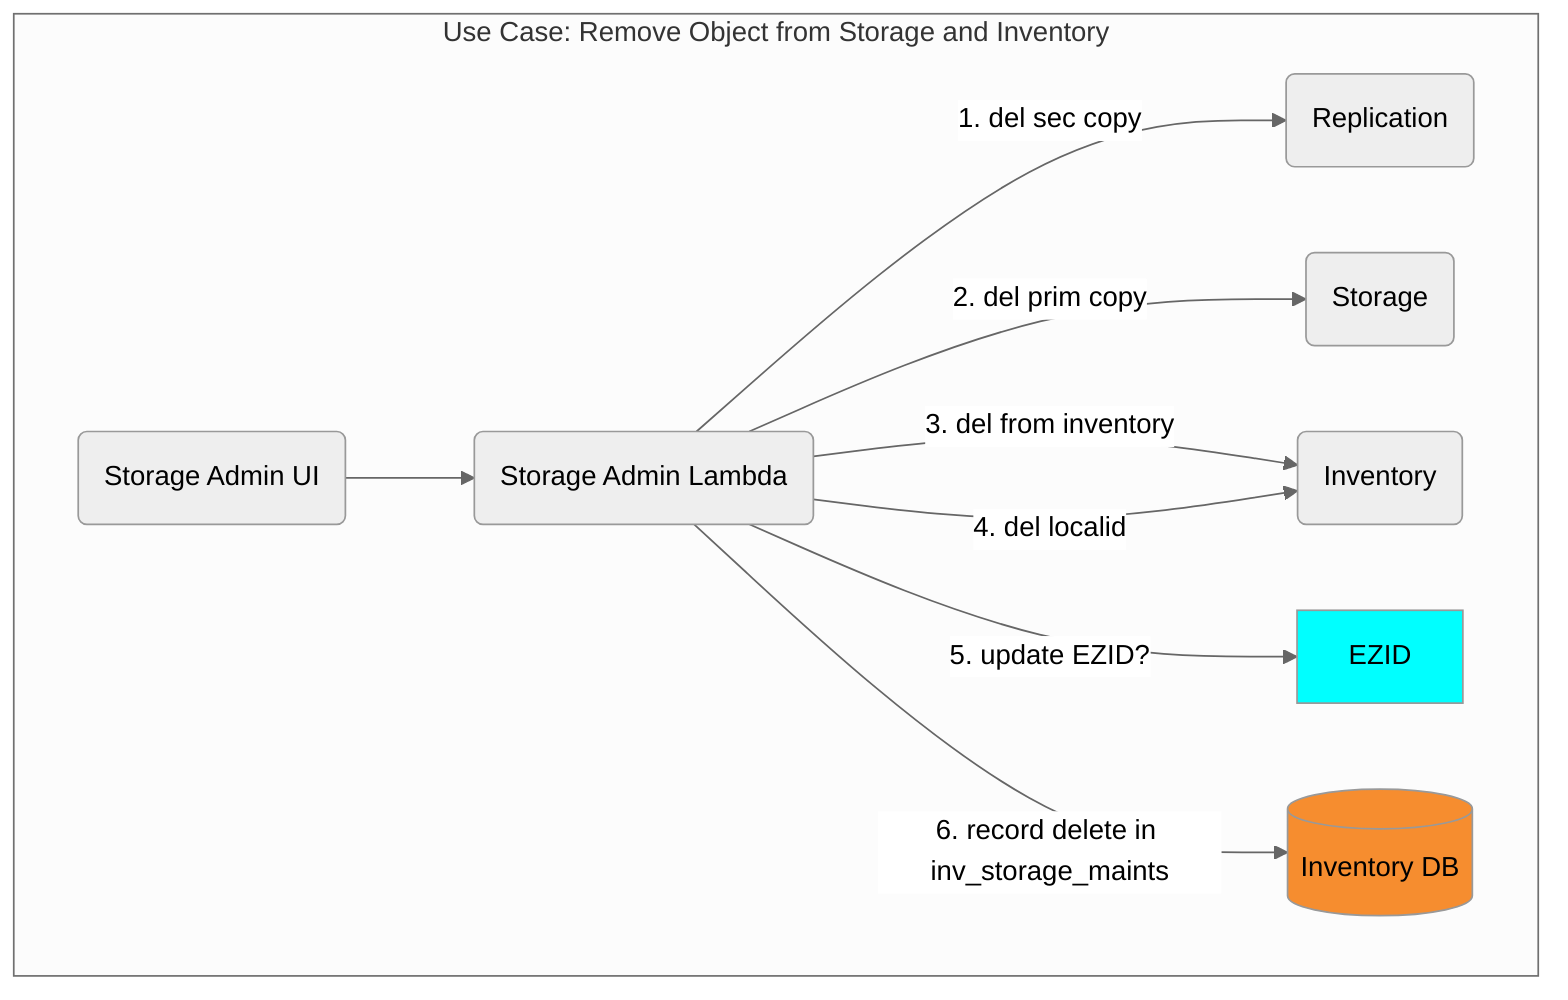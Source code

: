 %%{init: {'theme': 'neutral', 'securityLevel': 'loose', 'themeVariables': {'fontFamily': 'arial'}}}%%
graph TD
  SAUI("Storage Admin UI")
  SA("Storage Admin Lambda")
  REPLIC(Replication)
  ST(Storage)
  INV(Inventory)
  EZID
  RDS[(Inventory DB)]


  subgraph "Use Case: Remove Object from Storage and Inventory"
    SAUI-->SA
    SA-->|"1. del sec copy"|REPLIC
    SA-->|"2. del prim copy"|ST
    SA-->|"3. del from inventory"|INV
    SA-->|"4. del localid"|INV
    SA-->|"5. update EZID?"|EZID
    SA-->|"6. record delete in inv_storage_maints"|RDS
  end  

  style EZID fill:cyan
  style RDS fill:#F68D2F